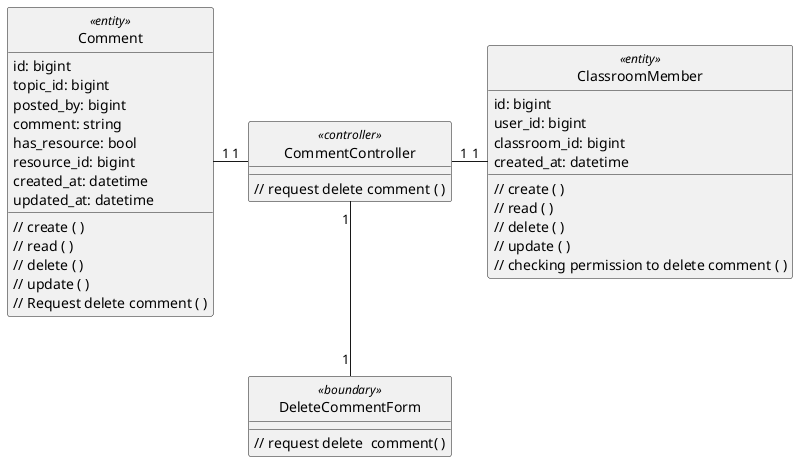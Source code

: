 @startuml deleteComment

class Comment <<entity>> {
    id: bigint
    topic_id: bigint
    posted_by: bigint
    comment: string
    has_resource: bool
    resource_id: bigint
    created_at: datetime
    updated_at: datetime

    // create ( )
    // read ( )
    // delete ( )
    // update ( )
    // Request delete comment ( )
}

class ClassroomMember <<entity>> {
    id: bigint
    user_id: bigint
    classroom_id: bigint
    created_at: datetime

    // create ( )
    // read ( )
    // delete ( )
    // update ( )
    // checking permission to delete comment ( )
}

class DeleteCommentForm <<boundary>> {
    // request delete  comment( )
}

class CommentController <<controller>> {
    // request delete comment ( )
}

hide Comment <<entity>> circle
hide DeleteCommentForm <<boundary>> circle
hide CommentController <<controller>> circle

CommentController "1" -left- "1" Comment
CommentController "1" -right- "1" ClassroomMember
CommentController "1" -down- "1" DeleteCommentForm



@enduml
